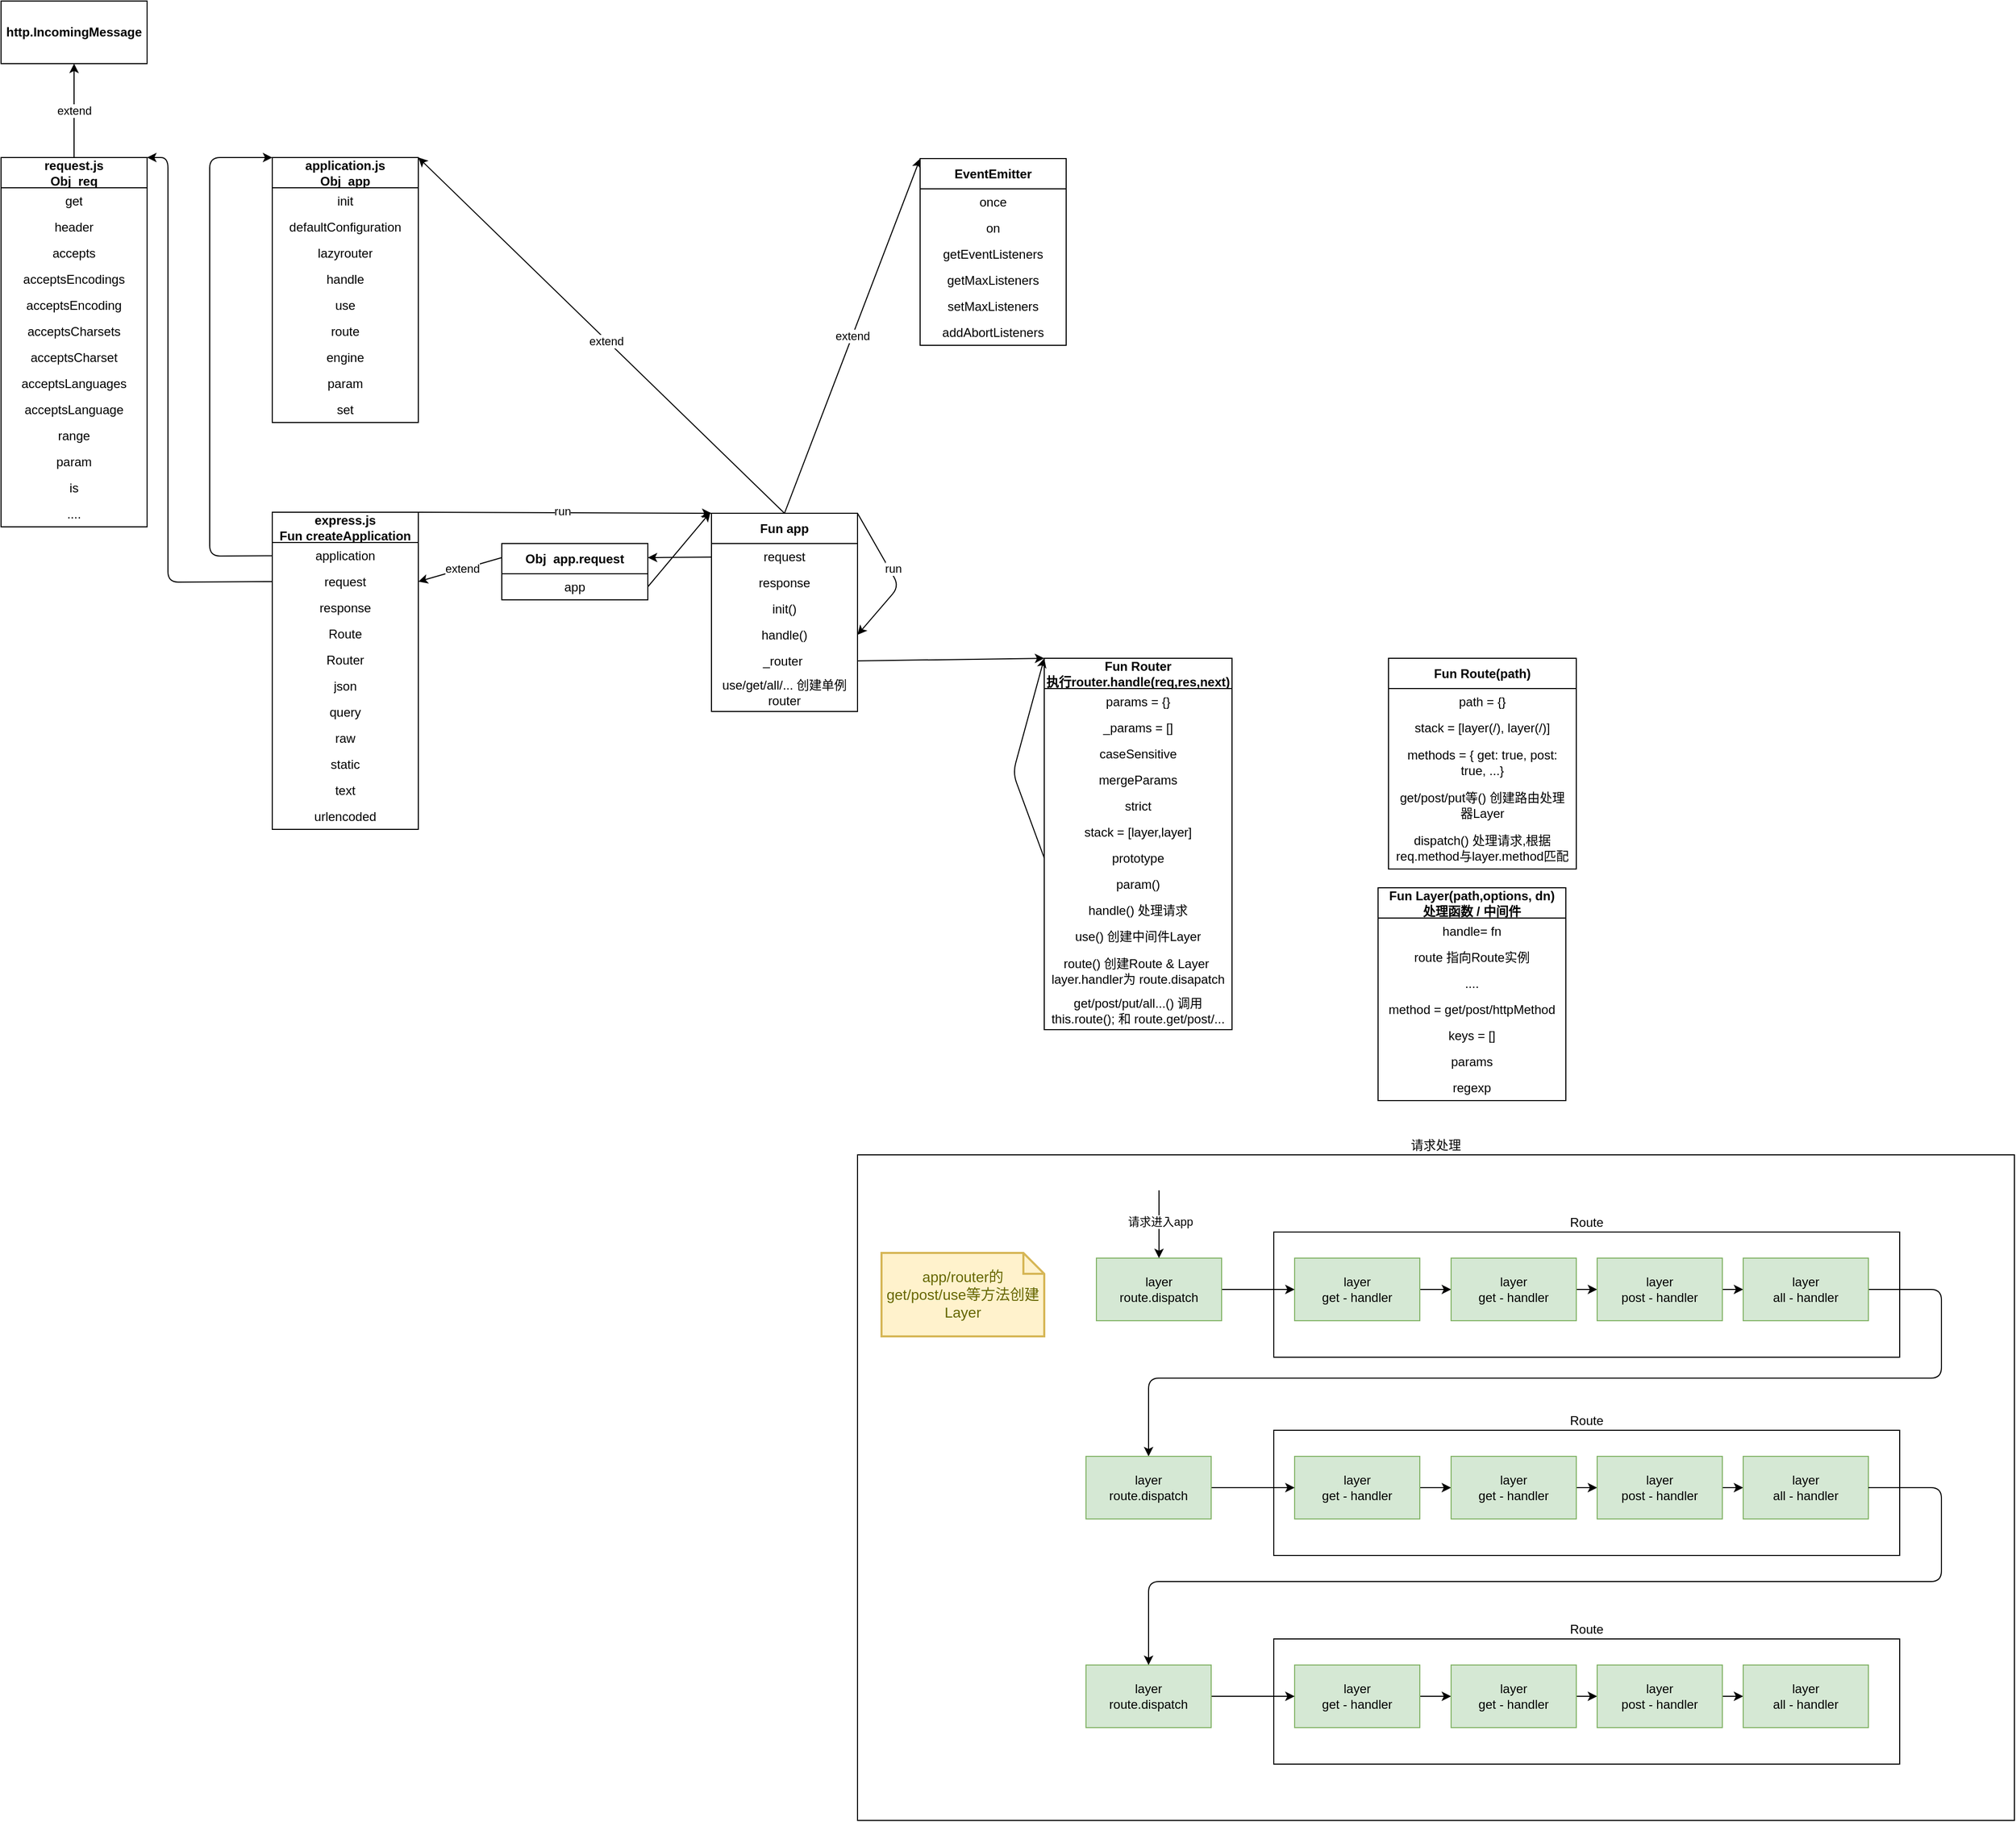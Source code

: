 <mxfile>
    <diagram id="khGZkgccO-NBivH-ns-C" name="第 1 页">
        <mxGraphModel dx="1758" dy="1993" grid="1" gridSize="10" guides="1" tooltips="1" connect="1" arrows="1" fold="1" page="1" pageScale="1" pageWidth="827" pageHeight="1169" math="0" shadow="0">
            <root>
                <mxCell id="0"/>
                <mxCell id="1" parent="0"/>
                <mxCell id="122" value="请求处理" style="rounded=0;whiteSpace=wrap;html=1;fontStyle=0;movable=0;resizable=0;rotatable=0;deletable=0;editable=0;locked=1;connectable=0;labelPosition=center;verticalLabelPosition=top;align=center;verticalAlign=bottom;" vertex="1" parent="1">
                    <mxGeometry x="861" y="666" width="1109" height="638" as="geometry"/>
                </mxCell>
                <mxCell id="2" value="&lt;div&gt;express.js&lt;/div&gt;Fun createApplication" style="swimlane;fontStyle=1;align=center;verticalAlign=middle;childLayout=stackLayout;horizontal=1;startSize=29;horizontalStack=0;resizeParent=1;resizeParentMax=0;resizeLast=0;collapsible=0;marginBottom=0;html=1;whiteSpace=wrap;" parent="1" vertex="1">
                    <mxGeometry x="300" y="50" width="140" height="304" as="geometry"/>
                </mxCell>
                <mxCell id="3" value="application" style="text;html=1;strokeColor=none;fillColor=none;align=center;verticalAlign=middle;spacingLeft=4;spacingRight=4;overflow=hidden;rotatable=0;points=[[0,0.5],[1,0.5]];portConstraint=eastwest;whiteSpace=wrap;" parent="2" vertex="1">
                    <mxGeometry y="29" width="140" height="25" as="geometry"/>
                </mxCell>
                <mxCell id="4" value="request" style="text;html=1;strokeColor=none;fillColor=none;align=center;verticalAlign=middle;spacingLeft=4;spacingRight=4;overflow=hidden;rotatable=0;points=[[0,0.5],[1,0.5]];portConstraint=eastwest;whiteSpace=wrap;labelPosition=center;verticalLabelPosition=middle;" parent="2" vertex="1">
                    <mxGeometry y="54" width="140" height="25" as="geometry"/>
                </mxCell>
                <mxCell id="5" value="response" style="text;html=1;strokeColor=none;fillColor=none;align=center;verticalAlign=middle;spacingLeft=4;spacingRight=4;overflow=hidden;rotatable=0;points=[[0,0.5],[1,0.5]];portConstraint=eastwest;whiteSpace=wrap;" parent="2" vertex="1">
                    <mxGeometry y="79" width="140" height="25" as="geometry"/>
                </mxCell>
                <mxCell id="6" value="Route" style="text;html=1;strokeColor=none;fillColor=none;align=center;verticalAlign=middle;spacingLeft=4;spacingRight=4;overflow=hidden;rotatable=0;points=[[0,0.5],[1,0.5]];portConstraint=eastwest;whiteSpace=wrap;" parent="2" vertex="1">
                    <mxGeometry y="104" width="140" height="25" as="geometry"/>
                </mxCell>
                <mxCell id="7" value="Router" style="text;html=1;strokeColor=none;fillColor=none;align=center;verticalAlign=middle;spacingLeft=4;spacingRight=4;overflow=hidden;rotatable=0;points=[[0,0.5],[1,0.5]];portConstraint=eastwest;whiteSpace=wrap;" parent="2" vertex="1">
                    <mxGeometry y="129" width="140" height="25" as="geometry"/>
                </mxCell>
                <mxCell id="8" value="json" style="text;html=1;strokeColor=none;fillColor=none;align=center;verticalAlign=middle;spacingLeft=4;spacingRight=4;overflow=hidden;rotatable=0;points=[[0,0.5],[1,0.5]];portConstraint=eastwest;whiteSpace=wrap;" parent="2" vertex="1">
                    <mxGeometry y="154" width="140" height="25" as="geometry"/>
                </mxCell>
                <mxCell id="9" value="query" style="text;html=1;strokeColor=none;fillColor=none;align=center;verticalAlign=middle;spacingLeft=4;spacingRight=4;overflow=hidden;rotatable=0;points=[[0,0.5],[1,0.5]];portConstraint=eastwest;whiteSpace=wrap;" parent="2" vertex="1">
                    <mxGeometry y="179" width="140" height="25" as="geometry"/>
                </mxCell>
                <mxCell id="10" value="raw" style="text;html=1;strokeColor=none;fillColor=none;align=center;verticalAlign=middle;spacingLeft=4;spacingRight=4;overflow=hidden;rotatable=0;points=[[0,0.5],[1,0.5]];portConstraint=eastwest;whiteSpace=wrap;" parent="2" vertex="1">
                    <mxGeometry y="204" width="140" height="25" as="geometry"/>
                </mxCell>
                <mxCell id="11" value="static" style="text;html=1;strokeColor=none;fillColor=none;align=center;verticalAlign=middle;spacingLeft=4;spacingRight=4;overflow=hidden;rotatable=0;points=[[0,0.5],[1,0.5]];portConstraint=eastwest;whiteSpace=wrap;" parent="2" vertex="1">
                    <mxGeometry y="229" width="140" height="25" as="geometry"/>
                </mxCell>
                <mxCell id="12" value="text" style="text;html=1;strokeColor=none;fillColor=none;align=center;verticalAlign=middle;spacingLeft=4;spacingRight=4;overflow=hidden;rotatable=0;points=[[0,0.5],[1,0.5]];portConstraint=eastwest;whiteSpace=wrap;" parent="2" vertex="1">
                    <mxGeometry y="254" width="140" height="25" as="geometry"/>
                </mxCell>
                <mxCell id="13" value="urlencoded" style="text;html=1;strokeColor=none;fillColor=none;align=center;verticalAlign=middle;spacingLeft=4;spacingRight=4;overflow=hidden;rotatable=0;points=[[0,0.5],[1,0.5]];portConstraint=eastwest;whiteSpace=wrap;" parent="2" vertex="1">
                    <mxGeometry y="279" width="140" height="25" as="geometry"/>
                </mxCell>
                <mxCell id="14" value="application.js&lt;div&gt;Obj&amp;nbsp; app&lt;/div&gt;" style="swimlane;fontStyle=1;align=center;verticalAlign=middle;childLayout=stackLayout;horizontal=1;startSize=29;horizontalStack=0;resizeParent=1;resizeParentMax=0;resizeLast=0;collapsible=0;marginBottom=0;html=1;whiteSpace=wrap;" parent="1" vertex="1">
                    <mxGeometry x="300" y="-290" width="140" height="254" as="geometry"/>
                </mxCell>
                <mxCell id="15" value="init" style="text;html=1;strokeColor=none;fillColor=none;align=center;verticalAlign=middle;spacingLeft=4;spacingRight=4;overflow=hidden;rotatable=0;points=[[0,0.5],[1,0.5]];portConstraint=eastwest;whiteSpace=wrap;" parent="14" vertex="1">
                    <mxGeometry y="29" width="140" height="25" as="geometry"/>
                </mxCell>
                <mxCell id="16" value="defaultConfiguration" style="text;html=1;strokeColor=none;fillColor=none;align=center;verticalAlign=middle;spacingLeft=4;spacingRight=4;overflow=hidden;rotatable=0;points=[[0,0.5],[1,0.5]];portConstraint=eastwest;whiteSpace=wrap;labelPosition=center;verticalLabelPosition=middle;" parent="14" vertex="1">
                    <mxGeometry y="54" width="140" height="25" as="geometry"/>
                </mxCell>
                <mxCell id="17" value="lazyrouter" style="text;html=1;strokeColor=none;fillColor=none;align=center;verticalAlign=middle;spacingLeft=4;spacingRight=4;overflow=hidden;rotatable=0;points=[[0,0.5],[1,0.5]];portConstraint=eastwest;whiteSpace=wrap;labelPosition=center;verticalLabelPosition=middle;" parent="14" vertex="1">
                    <mxGeometry y="79" width="140" height="25" as="geometry"/>
                </mxCell>
                <mxCell id="18" value="handle" style="text;html=1;strokeColor=none;fillColor=none;align=center;verticalAlign=middle;spacingLeft=4;spacingRight=4;overflow=hidden;rotatable=0;points=[[0,0.5],[1,0.5]];portConstraint=eastwest;whiteSpace=wrap;labelPosition=center;verticalLabelPosition=middle;" parent="14" vertex="1">
                    <mxGeometry y="104" width="140" height="25" as="geometry"/>
                </mxCell>
                <mxCell id="19" value="use" style="text;html=1;strokeColor=none;fillColor=none;align=center;verticalAlign=middle;spacingLeft=4;spacingRight=4;overflow=hidden;rotatable=0;points=[[0,0.5],[1,0.5]];portConstraint=eastwest;whiteSpace=wrap;labelPosition=center;verticalLabelPosition=middle;" parent="14" vertex="1">
                    <mxGeometry y="129" width="140" height="25" as="geometry"/>
                </mxCell>
                <mxCell id="20" value="route" style="text;html=1;strokeColor=none;fillColor=none;align=center;verticalAlign=middle;spacingLeft=4;spacingRight=4;overflow=hidden;rotatable=0;points=[[0,0.5],[1,0.5]];portConstraint=eastwest;whiteSpace=wrap;labelPosition=center;verticalLabelPosition=middle;" parent="14" vertex="1">
                    <mxGeometry y="154" width="140" height="25" as="geometry"/>
                </mxCell>
                <mxCell id="21" value="engine" style="text;html=1;strokeColor=none;fillColor=none;align=center;verticalAlign=middle;spacingLeft=4;spacingRight=4;overflow=hidden;rotatable=0;points=[[0,0.5],[1,0.5]];portConstraint=eastwest;whiteSpace=wrap;labelPosition=center;verticalLabelPosition=middle;" parent="14" vertex="1">
                    <mxGeometry y="179" width="140" height="25" as="geometry"/>
                </mxCell>
                <mxCell id="22" value="param" style="text;html=1;strokeColor=none;fillColor=none;align=center;verticalAlign=middle;spacingLeft=4;spacingRight=4;overflow=hidden;rotatable=0;points=[[0,0.5],[1,0.5]];portConstraint=eastwest;whiteSpace=wrap;labelPosition=center;verticalLabelPosition=middle;" parent="14" vertex="1">
                    <mxGeometry y="204" width="140" height="25" as="geometry"/>
                </mxCell>
                <mxCell id="23" value="set" style="text;html=1;strokeColor=none;fillColor=none;align=center;verticalAlign=middle;spacingLeft=4;spacingRight=4;overflow=hidden;rotatable=0;points=[[0,0.5],[1,0.5]];portConstraint=eastwest;whiteSpace=wrap;labelPosition=center;verticalLabelPosition=middle;" parent="14" vertex="1">
                    <mxGeometry y="229" width="140" height="25" as="geometry"/>
                </mxCell>
                <mxCell id="24" style="edgeStyle=none;html=1;entryX=0;entryY=0;entryDx=0;entryDy=0;" parent="1" source="3" target="14" edge="1">
                    <mxGeometry relative="1" as="geometry">
                        <mxPoint x="230" y="-160" as="targetPoint"/>
                        <Array as="points">
                            <mxPoint x="240" y="92"/>
                            <mxPoint x="240" y="-290"/>
                        </Array>
                    </mxGeometry>
                </mxCell>
                <mxCell id="25" style="edgeStyle=none;html=1;entryX=1;entryY=0;entryDx=0;entryDy=0;exitX=0.5;exitY=0;exitDx=0;exitDy=0;" parent="1" source="29" target="14" edge="1">
                    <mxGeometry relative="1" as="geometry">
                        <mxPoint x="520" y="-140" as="targetPoint"/>
                    </mxGeometry>
                </mxCell>
                <mxCell id="26" value="extend" style="edgeLabel;html=1;align=center;verticalAlign=middle;resizable=0;points=[];" parent="25" vertex="1" connectable="0">
                    <mxGeometry x="-0.028" y="1" relative="1" as="geometry">
                        <mxPoint as="offset"/>
                    </mxGeometry>
                </mxCell>
                <mxCell id="27" style="edgeStyle=none;html=1;entryX=0;entryY=0;entryDx=0;entryDy=0;exitX=0.5;exitY=0;exitDx=0;exitDy=0;" parent="1" source="29" target="40" edge="1">
                    <mxGeometry relative="1" as="geometry">
                        <mxPoint x="841" y="-189" as="targetPoint"/>
                    </mxGeometry>
                </mxCell>
                <mxCell id="28" value="extend" style="edgeLabel;html=1;align=center;verticalAlign=middle;resizable=0;points=[];" parent="27" vertex="1" connectable="0">
                    <mxGeometry relative="1" as="geometry">
                        <mxPoint as="offset"/>
                    </mxGeometry>
                </mxCell>
                <mxCell id="29" value="Fun app" style="swimlane;fontStyle=1;align=center;verticalAlign=middle;childLayout=stackLayout;horizontal=1;startSize=29;horizontalStack=0;resizeParent=1;resizeParentMax=0;resizeLast=0;collapsible=0;marginBottom=0;html=1;whiteSpace=wrap;" parent="1" vertex="1">
                    <mxGeometry x="721" y="51" width="140" height="190" as="geometry"/>
                </mxCell>
                <mxCell id="30" value="request" style="text;html=1;strokeColor=none;fillColor=none;align=center;verticalAlign=middle;spacingLeft=4;spacingRight=4;overflow=hidden;rotatable=0;points=[[0,0.5],[1,0.5]];portConstraint=eastwest;whiteSpace=wrap;" parent="29" vertex="1">
                    <mxGeometry y="29" width="140" height="25" as="geometry"/>
                </mxCell>
                <mxCell id="31" value="response" style="text;html=1;strokeColor=none;fillColor=none;align=center;verticalAlign=middle;spacingLeft=4;spacingRight=4;overflow=hidden;rotatable=0;points=[[0,0.5],[1,0.5]];portConstraint=eastwest;whiteSpace=wrap;" parent="29" vertex="1">
                    <mxGeometry y="54" width="140" height="25" as="geometry"/>
                </mxCell>
                <mxCell id="32" value="init()" style="text;html=1;strokeColor=none;fillColor=none;align=center;verticalAlign=middle;spacingLeft=4;spacingRight=4;overflow=hidden;rotatable=0;points=[[0,0.5],[1,0.5]];portConstraint=eastwest;whiteSpace=wrap;" parent="29" vertex="1">
                    <mxGeometry y="79" width="140" height="25" as="geometry"/>
                </mxCell>
                <mxCell id="33" value="handle()" style="text;html=1;strokeColor=none;fillColor=none;align=center;verticalAlign=middle;spacingLeft=4;spacingRight=4;overflow=hidden;rotatable=0;points=[[0,0.5],[1,0.5]];portConstraint=eastwest;whiteSpace=wrap;" parent="29" vertex="1">
                    <mxGeometry y="104" width="140" height="25" as="geometry"/>
                </mxCell>
                <mxCell id="34" style="edgeStyle=none;html=1;exitX=1;exitY=0;exitDx=0;exitDy=0;entryX=1;entryY=0.5;entryDx=0;entryDy=0;" parent="29" source="29" target="33" edge="1">
                    <mxGeometry relative="1" as="geometry">
                        <mxPoint x="210" y="100" as="targetPoint"/>
                        <Array as="points">
                            <mxPoint x="180" y="70"/>
                        </Array>
                    </mxGeometry>
                </mxCell>
                <mxCell id="35" value="run" style="edgeLabel;html=1;align=center;verticalAlign=middle;resizable=0;points=[];" parent="34" vertex="1" connectable="0">
                    <mxGeometry x="-0.109" y="3" relative="1" as="geometry">
                        <mxPoint as="offset"/>
                    </mxGeometry>
                </mxCell>
                <mxCell id="36" value="_router&amp;nbsp;" style="text;html=1;strokeColor=none;fillColor=none;align=center;verticalAlign=middle;spacingLeft=4;spacingRight=4;overflow=hidden;rotatable=0;points=[[0,0.5],[1,0.5]];portConstraint=eastwest;whiteSpace=wrap;" parent="29" vertex="1">
                    <mxGeometry y="129" width="140" height="25" as="geometry"/>
                </mxCell>
                <mxCell id="37" value="use/get/all/... 创建单例router" style="text;html=1;strokeColor=none;fillColor=none;align=center;verticalAlign=middle;spacingLeft=4;spacingRight=4;overflow=hidden;rotatable=0;points=[[0,0.5],[1,0.5]];portConstraint=eastwest;whiteSpace=wrap;" parent="29" vertex="1">
                    <mxGeometry y="154" width="140" height="36" as="geometry"/>
                </mxCell>
                <mxCell id="38" style="edgeStyle=none;html=1;exitX=1;exitY=0;exitDx=0;exitDy=0;entryX=0;entryY=0;entryDx=0;entryDy=0;" parent="1" source="2" target="29" edge="1">
                    <mxGeometry relative="1" as="geometry">
                        <mxPoint x="560" y="50" as="targetPoint"/>
                    </mxGeometry>
                </mxCell>
                <mxCell id="39" value="run" style="edgeLabel;html=1;align=center;verticalAlign=middle;resizable=0;points=[];" parent="38" vertex="1" connectable="0">
                    <mxGeometry x="-0.017" y="2" relative="1" as="geometry">
                        <mxPoint as="offset"/>
                    </mxGeometry>
                </mxCell>
                <mxCell id="40" value="EventEmitter" style="swimlane;fontStyle=1;align=center;verticalAlign=middle;childLayout=stackLayout;horizontal=1;startSize=29;horizontalStack=0;resizeParent=1;resizeParentMax=0;resizeLast=0;collapsible=0;marginBottom=0;html=1;whiteSpace=wrap;" parent="1" vertex="1">
                    <mxGeometry x="921" y="-289" width="140" height="179" as="geometry"/>
                </mxCell>
                <mxCell id="41" value="once" style="text;html=1;strokeColor=none;fillColor=none;align=center;verticalAlign=middle;spacingLeft=4;spacingRight=4;overflow=hidden;rotatable=0;points=[[0,0.5],[1,0.5]];portConstraint=eastwest;whiteSpace=wrap;" parent="40" vertex="1">
                    <mxGeometry y="29" width="140" height="25" as="geometry"/>
                </mxCell>
                <mxCell id="42" value="on" style="text;html=1;strokeColor=none;fillColor=none;align=center;verticalAlign=middle;spacingLeft=4;spacingRight=4;overflow=hidden;rotatable=0;points=[[0,0.5],[1,0.5]];portConstraint=eastwest;whiteSpace=wrap;labelPosition=center;verticalLabelPosition=middle;" parent="40" vertex="1">
                    <mxGeometry y="54" width="140" height="25" as="geometry"/>
                </mxCell>
                <mxCell id="43" value="getEventListeners" style="text;html=1;strokeColor=none;fillColor=none;align=center;verticalAlign=middle;spacingLeft=4;spacingRight=4;overflow=hidden;rotatable=0;points=[[0,0.5],[1,0.5]];portConstraint=eastwest;whiteSpace=wrap;labelPosition=center;verticalLabelPosition=middle;" parent="40" vertex="1">
                    <mxGeometry y="79" width="140" height="25" as="geometry"/>
                </mxCell>
                <mxCell id="44" value="getMaxListeners" style="text;html=1;strokeColor=none;fillColor=none;align=center;verticalAlign=middle;spacingLeft=4;spacingRight=4;overflow=hidden;rotatable=0;points=[[0,0.5],[1,0.5]];portConstraint=eastwest;whiteSpace=wrap;labelPosition=center;verticalLabelPosition=middle;" parent="40" vertex="1">
                    <mxGeometry y="104" width="140" height="25" as="geometry"/>
                </mxCell>
                <mxCell id="45" value="setMaxListeners" style="text;html=1;strokeColor=none;fillColor=none;align=center;verticalAlign=middle;spacingLeft=4;spacingRight=4;overflow=hidden;rotatable=0;points=[[0,0.5],[1,0.5]];portConstraint=eastwest;whiteSpace=wrap;labelPosition=center;verticalLabelPosition=middle;" parent="40" vertex="1">
                    <mxGeometry y="129" width="140" height="25" as="geometry"/>
                </mxCell>
                <mxCell id="46" value="addAbortListeners" style="text;html=1;strokeColor=none;fillColor=none;align=center;verticalAlign=middle;spacingLeft=4;spacingRight=4;overflow=hidden;rotatable=0;points=[[0,0.5],[1,0.5]];portConstraint=eastwest;whiteSpace=wrap;labelPosition=center;verticalLabelPosition=middle;" parent="40" vertex="1">
                    <mxGeometry y="154" width="140" height="25" as="geometry"/>
                </mxCell>
                <mxCell id="47" value="extend" style="edgeStyle=none;html=1;" parent="1" source="48" target="62" edge="1">
                    <mxGeometry relative="1" as="geometry"/>
                </mxCell>
                <mxCell id="48" value="request.js&lt;div&gt;Obj&amp;nbsp; req&lt;/div&gt;" style="swimlane;fontStyle=1;align=center;verticalAlign=middle;childLayout=stackLayout;horizontal=1;startSize=29;horizontalStack=0;resizeParent=1;resizeParentMax=0;resizeLast=0;collapsible=0;marginBottom=0;html=1;whiteSpace=wrap;" parent="1" vertex="1">
                    <mxGeometry x="40" y="-290" width="140" height="354" as="geometry"/>
                </mxCell>
                <mxCell id="49" value="get" style="text;html=1;strokeColor=none;fillColor=none;align=center;verticalAlign=middle;spacingLeft=4;spacingRight=4;overflow=hidden;rotatable=0;points=[[0,0.5],[1,0.5]];portConstraint=eastwest;whiteSpace=wrap;" parent="48" vertex="1">
                    <mxGeometry y="29" width="140" height="25" as="geometry"/>
                </mxCell>
                <mxCell id="50" value="header" style="text;html=1;strokeColor=none;fillColor=none;align=center;verticalAlign=middle;spacingLeft=4;spacingRight=4;overflow=hidden;rotatable=0;points=[[0,0.5],[1,0.5]];portConstraint=eastwest;whiteSpace=wrap;labelPosition=center;verticalLabelPosition=middle;" parent="48" vertex="1">
                    <mxGeometry y="54" width="140" height="25" as="geometry"/>
                </mxCell>
                <mxCell id="51" value="accepts" style="text;html=1;strokeColor=none;fillColor=none;align=center;verticalAlign=middle;spacingLeft=4;spacingRight=4;overflow=hidden;rotatable=0;points=[[0,0.5],[1,0.5]];portConstraint=eastwest;whiteSpace=wrap;labelPosition=center;verticalLabelPosition=middle;" parent="48" vertex="1">
                    <mxGeometry y="79" width="140" height="25" as="geometry"/>
                </mxCell>
                <mxCell id="52" value="acceptsEncodings" style="text;html=1;strokeColor=none;fillColor=none;align=center;verticalAlign=middle;spacingLeft=4;spacingRight=4;overflow=hidden;rotatable=0;points=[[0,0.5],[1,0.5]];portConstraint=eastwest;whiteSpace=wrap;labelPosition=center;verticalLabelPosition=middle;" parent="48" vertex="1">
                    <mxGeometry y="104" width="140" height="25" as="geometry"/>
                </mxCell>
                <mxCell id="53" value="&lt;span style=&quot;color: rgb(0, 0, 0);&quot;&gt;acceptsEncoding&lt;/span&gt;" style="text;html=1;strokeColor=none;fillColor=none;align=center;verticalAlign=middle;spacingLeft=4;spacingRight=4;overflow=hidden;rotatable=0;points=[[0,0.5],[1,0.5]];portConstraint=eastwest;whiteSpace=wrap;labelPosition=center;verticalLabelPosition=middle;" parent="48" vertex="1">
                    <mxGeometry y="129" width="140" height="25" as="geometry"/>
                </mxCell>
                <mxCell id="54" value="acceptsCharsets" style="text;html=1;strokeColor=none;fillColor=none;align=center;verticalAlign=middle;spacingLeft=4;spacingRight=4;overflow=hidden;rotatable=0;points=[[0,0.5],[1,0.5]];portConstraint=eastwest;whiteSpace=wrap;labelPosition=center;verticalLabelPosition=middle;" parent="48" vertex="1">
                    <mxGeometry y="154" width="140" height="25" as="geometry"/>
                </mxCell>
                <mxCell id="55" value="acceptsCharset" style="text;html=1;strokeColor=none;fillColor=none;align=center;verticalAlign=middle;spacingLeft=4;spacingRight=4;overflow=hidden;rotatable=0;points=[[0,0.5],[1,0.5]];portConstraint=eastwest;whiteSpace=wrap;labelPosition=center;verticalLabelPosition=middle;" parent="48" vertex="1">
                    <mxGeometry y="179" width="140" height="25" as="geometry"/>
                </mxCell>
                <mxCell id="56" value="acceptsLanguages" style="text;html=1;strokeColor=none;fillColor=none;align=center;verticalAlign=middle;spacingLeft=4;spacingRight=4;overflow=hidden;rotatable=0;points=[[0,0.5],[1,0.5]];portConstraint=eastwest;whiteSpace=wrap;labelPosition=center;verticalLabelPosition=middle;" parent="48" vertex="1">
                    <mxGeometry y="204" width="140" height="25" as="geometry"/>
                </mxCell>
                <mxCell id="57" value="acceptsLanguage" style="text;html=1;strokeColor=none;fillColor=none;align=center;verticalAlign=middle;spacingLeft=4;spacingRight=4;overflow=hidden;rotatable=0;points=[[0,0.5],[1,0.5]];portConstraint=eastwest;whiteSpace=wrap;labelPosition=center;verticalLabelPosition=middle;" parent="48" vertex="1">
                    <mxGeometry y="229" width="140" height="25" as="geometry"/>
                </mxCell>
                <mxCell id="58" value="range" style="text;html=1;strokeColor=none;fillColor=none;align=center;verticalAlign=middle;spacingLeft=4;spacingRight=4;overflow=hidden;rotatable=0;points=[[0,0.5],[1,0.5]];portConstraint=eastwest;whiteSpace=wrap;labelPosition=center;verticalLabelPosition=middle;" parent="48" vertex="1">
                    <mxGeometry y="254" width="140" height="25" as="geometry"/>
                </mxCell>
                <mxCell id="59" value="param" style="text;html=1;strokeColor=none;fillColor=none;align=center;verticalAlign=middle;spacingLeft=4;spacingRight=4;overflow=hidden;rotatable=0;points=[[0,0.5],[1,0.5]];portConstraint=eastwest;whiteSpace=wrap;labelPosition=center;verticalLabelPosition=middle;" parent="48" vertex="1">
                    <mxGeometry y="279" width="140" height="25" as="geometry"/>
                </mxCell>
                <mxCell id="60" value="is" style="text;html=1;strokeColor=none;fillColor=none;align=center;verticalAlign=middle;spacingLeft=4;spacingRight=4;overflow=hidden;rotatable=0;points=[[0,0.5],[1,0.5]];portConstraint=eastwest;whiteSpace=wrap;labelPosition=center;verticalLabelPosition=middle;" parent="48" vertex="1">
                    <mxGeometry y="304" width="140" height="25" as="geometry"/>
                </mxCell>
                <mxCell id="61" value="...." style="text;html=1;strokeColor=none;fillColor=none;align=center;verticalAlign=middle;spacingLeft=4;spacingRight=4;overflow=hidden;rotatable=0;points=[[0,0.5],[1,0.5]];portConstraint=eastwest;whiteSpace=wrap;labelPosition=center;verticalLabelPosition=middle;" parent="48" vertex="1">
                    <mxGeometry y="329" width="140" height="25" as="geometry"/>
                </mxCell>
                <mxCell id="62" value="http.IncomingMessage" style="whiteSpace=wrap;html=1;fontStyle=1;startSize=29;" parent="1" vertex="1">
                    <mxGeometry x="40" y="-440" width="140" height="60" as="geometry"/>
                </mxCell>
                <mxCell id="63" style="edgeStyle=none;html=1;exitX=0;exitY=0.5;exitDx=0;exitDy=0;entryX=1;entryY=0;entryDx=0;entryDy=0;" parent="1" source="4" target="48" edge="1">
                    <mxGeometry relative="1" as="geometry">
                        <mxPoint x="50" y="110" as="targetPoint"/>
                        <Array as="points">
                            <mxPoint x="200" y="117"/>
                            <mxPoint x="200" y="-290"/>
                        </Array>
                    </mxGeometry>
                </mxCell>
                <mxCell id="64" style="edgeStyle=none;html=1;exitX=0;exitY=0.25;exitDx=0;exitDy=0;entryX=1;entryY=0.5;entryDx=0;entryDy=0;" parent="1" source="66" target="4" edge="1">
                    <mxGeometry relative="1" as="geometry"/>
                </mxCell>
                <mxCell id="65" value="extend" style="edgeLabel;html=1;align=center;verticalAlign=middle;resizable=0;points=[];" parent="64" vertex="1" connectable="0">
                    <mxGeometry x="-0.129" y="-1" relative="1" as="geometry">
                        <mxPoint x="-3" y="1" as="offset"/>
                    </mxGeometry>
                </mxCell>
                <mxCell id="66" value="Obj&amp;nbsp; app.request" style="swimlane;fontStyle=1;align=center;verticalAlign=middle;childLayout=stackLayout;horizontal=1;startSize=29;horizontalStack=0;resizeParent=1;resizeParentMax=0;resizeLast=0;collapsible=0;marginBottom=0;html=1;whiteSpace=wrap;" parent="1" vertex="1">
                    <mxGeometry x="520" y="80" width="140" height="54" as="geometry"/>
                </mxCell>
                <mxCell id="67" value="app" style="text;html=1;strokeColor=none;fillColor=none;align=center;verticalAlign=middle;spacingLeft=4;spacingRight=4;overflow=hidden;rotatable=0;points=[[0,0.5],[1,0.5]];portConstraint=eastwest;whiteSpace=wrap;" parent="66" vertex="1">
                    <mxGeometry y="29" width="140" height="25" as="geometry"/>
                </mxCell>
                <mxCell id="68" style="edgeStyle=none;html=1;entryX=1;entryY=0.25;entryDx=0;entryDy=0;" parent="1" source="30" target="66" edge="1">
                    <mxGeometry relative="1" as="geometry"/>
                </mxCell>
                <mxCell id="69" style="edgeStyle=none;html=1;exitX=1;exitY=0.5;exitDx=0;exitDy=0;" parent="1" source="67" edge="1">
                    <mxGeometry relative="1" as="geometry">
                        <mxPoint x="720" y="50" as="targetPoint"/>
                    </mxGeometry>
                </mxCell>
                <mxCell id="70" value="Fun Router&lt;div&gt;执行router.handle(req,res,next)&lt;/div&gt;" style="swimlane;fontStyle=1;align=center;verticalAlign=middle;childLayout=stackLayout;horizontal=1;startSize=29;horizontalStack=0;resizeParent=1;resizeParentMax=0;resizeLast=0;collapsible=0;marginBottom=0;html=1;whiteSpace=wrap;" parent="1" vertex="1">
                    <mxGeometry x="1040" y="190" width="180" height="356" as="geometry"/>
                </mxCell>
                <mxCell id="71" value="params = {}" style="text;html=1;strokeColor=none;fillColor=none;align=center;verticalAlign=middle;spacingLeft=4;spacingRight=4;overflow=hidden;rotatable=0;points=[[0,0.5],[1,0.5]];portConstraint=eastwest;whiteSpace=wrap;" parent="70" vertex="1">
                    <mxGeometry y="29" width="180" height="25" as="geometry"/>
                </mxCell>
                <mxCell id="72" value="_params = []" style="text;html=1;strokeColor=none;fillColor=none;align=center;verticalAlign=middle;spacingLeft=4;spacingRight=4;overflow=hidden;rotatable=0;points=[[0,0.5],[1,0.5]];portConstraint=eastwest;whiteSpace=wrap;labelPosition=center;verticalLabelPosition=middle;" parent="70" vertex="1">
                    <mxGeometry y="54" width="180" height="25" as="geometry"/>
                </mxCell>
                <mxCell id="73" value="caseSensitive" style="text;html=1;strokeColor=none;fillColor=none;align=center;verticalAlign=middle;spacingLeft=4;spacingRight=4;overflow=hidden;rotatable=0;points=[[0,0.5],[1,0.5]];portConstraint=eastwest;whiteSpace=wrap;labelPosition=center;verticalLabelPosition=middle;" parent="70" vertex="1">
                    <mxGeometry y="79" width="180" height="25" as="geometry"/>
                </mxCell>
                <mxCell id="74" value="mergeParams" style="text;html=1;strokeColor=none;fillColor=none;align=center;verticalAlign=middle;spacingLeft=4;spacingRight=4;overflow=hidden;rotatable=0;points=[[0,0.5],[1,0.5]];portConstraint=eastwest;whiteSpace=wrap;labelPosition=center;verticalLabelPosition=middle;" parent="70" vertex="1">
                    <mxGeometry y="104" width="180" height="25" as="geometry"/>
                </mxCell>
                <mxCell id="75" value="strict" style="text;html=1;strokeColor=none;fillColor=none;align=center;verticalAlign=middle;spacingLeft=4;spacingRight=4;overflow=hidden;rotatable=0;points=[[0,0.5],[1,0.5]];portConstraint=eastwest;whiteSpace=wrap;labelPosition=center;verticalLabelPosition=middle;" parent="70" vertex="1">
                    <mxGeometry y="129" width="180" height="25" as="geometry"/>
                </mxCell>
                <mxCell id="76" value="stack = [layer,layer]" style="text;html=1;strokeColor=none;fillColor=none;align=center;verticalAlign=middle;spacingLeft=4;spacingRight=4;overflow=hidden;rotatable=0;points=[[0,0.5],[1,0.5]];portConstraint=eastwest;whiteSpace=wrap;labelPosition=center;verticalLabelPosition=middle;" parent="70" vertex="1">
                    <mxGeometry y="154" width="180" height="25" as="geometry"/>
                </mxCell>
                <mxCell id="77" style="edgeStyle=none;html=1;entryX=0;entryY=0;entryDx=0;entryDy=0;exitX=0;exitY=0.5;exitDx=0;exitDy=0;" parent="70" source="78" target="70" edge="1">
                    <mxGeometry relative="1" as="geometry">
                        <mxPoint x="290" y="191.5" as="targetPoint"/>
                        <Array as="points">
                            <mxPoint x="-30" y="110"/>
                        </Array>
                    </mxGeometry>
                </mxCell>
                <mxCell id="78" value="prototype" style="text;html=1;strokeColor=none;fillColor=none;align=center;verticalAlign=middle;spacingLeft=4;spacingRight=4;overflow=hidden;rotatable=0;points=[[0,0.5],[1,0.5]];portConstraint=eastwest;whiteSpace=wrap;labelPosition=center;verticalLabelPosition=middle;" parent="70" vertex="1">
                    <mxGeometry y="179" width="180" height="25" as="geometry"/>
                </mxCell>
                <mxCell id="79" value="param()" style="text;html=1;strokeColor=none;fillColor=none;align=center;verticalAlign=middle;spacingLeft=4;spacingRight=4;overflow=hidden;rotatable=0;points=[[0,0.5],[1,0.5]];portConstraint=eastwest;whiteSpace=wrap;labelPosition=center;verticalLabelPosition=middle;" parent="70" vertex="1">
                    <mxGeometry y="204" width="180" height="25" as="geometry"/>
                </mxCell>
                <mxCell id="80" value="handle() 处理请求" style="text;html=1;strokeColor=none;fillColor=none;align=center;verticalAlign=middle;spacingLeft=4;spacingRight=4;overflow=hidden;rotatable=0;points=[[0,0.5],[1,0.5]];portConstraint=eastwest;whiteSpace=wrap;labelPosition=center;verticalLabelPosition=middle;" parent="70" vertex="1">
                    <mxGeometry y="229" width="180" height="25" as="geometry"/>
                </mxCell>
                <mxCell id="81" value="use() 创建&lt;span style=&quot;color: rgb(0, 0, 0);&quot;&gt;中间件&lt;/span&gt;Layer" style="text;html=1;strokeColor=none;fillColor=none;align=center;verticalAlign=middle;spacingLeft=4;spacingRight=4;overflow=hidden;rotatable=0;points=[[0,0.5],[1,0.5]];portConstraint=eastwest;whiteSpace=wrap;labelPosition=center;verticalLabelPosition=middle;" parent="70" vertex="1">
                    <mxGeometry y="254" width="180" height="25" as="geometry"/>
                </mxCell>
                <mxCell id="82" value="route() 创建Route &amp;amp; Layer&amp;nbsp;&lt;div&gt;layer.handler为 route.disapatch&lt;/div&gt;" style="text;html=1;strokeColor=none;fillColor=none;align=center;verticalAlign=middle;spacingLeft=4;spacingRight=4;overflow=hidden;rotatable=0;points=[[0,0.5],[1,0.5]];portConstraint=eastwest;whiteSpace=wrap;labelPosition=center;verticalLabelPosition=middle;" parent="70" vertex="1">
                    <mxGeometry y="279" width="180" height="41" as="geometry"/>
                </mxCell>
                <mxCell id="83" value="get/post/put/all...() 调用this.route(); 和 route.get/post/..." style="text;html=1;strokeColor=none;fillColor=none;align=center;verticalAlign=middle;spacingLeft=4;spacingRight=4;overflow=hidden;rotatable=0;points=[[0,0.5],[1,0.5]];portConstraint=eastwest;whiteSpace=wrap;labelPosition=center;verticalLabelPosition=middle;" parent="70" vertex="1">
                    <mxGeometry y="320" width="180" height="36" as="geometry"/>
                </mxCell>
                <mxCell id="84" style="edgeStyle=none;html=1;entryX=0;entryY=0;entryDx=0;entryDy=0;exitX=1;exitY=0.5;exitDx=0;exitDy=0;" parent="1" source="36" target="70" edge="1">
                    <mxGeometry relative="1" as="geometry"/>
                </mxCell>
                <mxCell id="85" value="Fun Route(path)" style="swimlane;fontStyle=1;align=center;verticalAlign=middle;childLayout=stackLayout;horizontal=1;startSize=29;horizontalStack=0;resizeParent=1;resizeParentMax=0;resizeLast=0;collapsible=0;marginBottom=0;html=1;whiteSpace=wrap;" parent="1" vertex="1">
                    <mxGeometry x="1370" y="190" width="180" height="202" as="geometry"/>
                </mxCell>
                <mxCell id="86" value="path = {}" style="text;html=1;strokeColor=none;fillColor=none;align=center;verticalAlign=middle;spacingLeft=4;spacingRight=4;overflow=hidden;rotatable=0;points=[[0,0.5],[1,0.5]];portConstraint=eastwest;whiteSpace=wrap;" parent="85" vertex="1">
                    <mxGeometry y="29" width="180" height="25" as="geometry"/>
                </mxCell>
                <mxCell id="87" value="stack = [layer(/), layer(/)]" style="text;html=1;strokeColor=none;fillColor=none;align=center;verticalAlign=middle;spacingLeft=4;spacingRight=4;overflow=hidden;rotatable=0;points=[[0,0.5],[1,0.5]];portConstraint=eastwest;whiteSpace=wrap;labelPosition=center;verticalLabelPosition=middle;" parent="85" vertex="1">
                    <mxGeometry y="54" width="180" height="25" as="geometry"/>
                </mxCell>
                <mxCell id="88" value="methods = { get: true, post: true, ...}" style="text;html=1;strokeColor=none;fillColor=none;align=center;verticalAlign=middle;spacingLeft=4;spacingRight=4;overflow=hidden;rotatable=0;points=[[0,0.5],[1,0.5]];portConstraint=eastwest;whiteSpace=wrap;labelPosition=center;verticalLabelPosition=middle;" parent="85" vertex="1">
                    <mxGeometry y="79" width="180" height="41" as="geometry"/>
                </mxCell>
                <mxCell id="89" value="get/post/put等() 创建路由处理器Layer" style="text;html=1;strokeColor=none;fillColor=none;align=center;verticalAlign=middle;spacingLeft=4;spacingRight=4;overflow=hidden;rotatable=0;points=[[0,0.5],[1,0.5]];portConstraint=eastwest;whiteSpace=wrap;labelPosition=center;verticalLabelPosition=middle;" parent="85" vertex="1">
                    <mxGeometry y="120" width="180" height="41" as="geometry"/>
                </mxCell>
                <mxCell id="90" value="dispatch() 处理请求,根据req.method与layer.method匹配" style="text;html=1;strokeColor=none;fillColor=none;align=center;verticalAlign=middle;spacingLeft=4;spacingRight=4;overflow=hidden;rotatable=0;points=[[0,0.5],[1,0.5]];portConstraint=eastwest;whiteSpace=wrap;labelPosition=center;verticalLabelPosition=middle;" parent="85" vertex="1">
                    <mxGeometry y="161" width="180" height="41" as="geometry"/>
                </mxCell>
                <mxCell id="91" value="Fun Layer(path,options, dn)&lt;div&gt;处理函数 / 中间件&lt;/div&gt;" style="swimlane;fontStyle=1;align=center;verticalAlign=middle;childLayout=stackLayout;horizontal=1;startSize=29;horizontalStack=0;resizeParent=1;resizeParentMax=0;resizeLast=0;collapsible=0;marginBottom=0;html=1;whiteSpace=wrap;" parent="1" vertex="1">
                    <mxGeometry x="1360" y="410" width="180" height="204" as="geometry"/>
                </mxCell>
                <mxCell id="92" value="handle= fn" style="text;html=1;strokeColor=none;fillColor=none;align=center;verticalAlign=middle;spacingLeft=4;spacingRight=4;overflow=hidden;rotatable=0;points=[[0,0.5],[1,0.5]];portConstraint=eastwest;whiteSpace=wrap;labelPosition=center;verticalLabelPosition=middle;" parent="91" vertex="1">
                    <mxGeometry y="29" width="180" height="25" as="geometry"/>
                </mxCell>
                <mxCell id="93" value="route 指向Route实例" style="text;html=1;strokeColor=none;fillColor=none;align=center;verticalAlign=middle;spacingLeft=4;spacingRight=4;overflow=hidden;rotatable=0;points=[[0,0.5],[1,0.5]];portConstraint=eastwest;whiteSpace=wrap;labelPosition=center;verticalLabelPosition=middle;" parent="91" vertex="1">
                    <mxGeometry y="54" width="180" height="25" as="geometry"/>
                </mxCell>
                <mxCell id="94" value="...." style="text;html=1;strokeColor=none;fillColor=none;align=center;verticalAlign=middle;spacingLeft=4;spacingRight=4;overflow=hidden;rotatable=0;points=[[0,0.5],[1,0.5]];portConstraint=eastwest;whiteSpace=wrap;labelPosition=center;verticalLabelPosition=middle;" parent="91" vertex="1">
                    <mxGeometry y="79" width="180" height="25" as="geometry"/>
                </mxCell>
                <mxCell id="95" value="method = get/post/httpMethod" style="text;html=1;strokeColor=none;fillColor=none;align=center;verticalAlign=middle;spacingLeft=4;spacingRight=4;overflow=hidden;rotatable=0;points=[[0,0.5],[1,0.5]];portConstraint=eastwest;whiteSpace=wrap;labelPosition=center;verticalLabelPosition=middle;" parent="91" vertex="1">
                    <mxGeometry y="104" width="180" height="25" as="geometry"/>
                </mxCell>
                <mxCell id="96" value="keys = []" style="text;html=1;strokeColor=none;fillColor=none;align=center;verticalAlign=middle;spacingLeft=4;spacingRight=4;overflow=hidden;rotatable=0;points=[[0,0.5],[1,0.5]];portConstraint=eastwest;whiteSpace=wrap;labelPosition=center;verticalLabelPosition=middle;" parent="91" vertex="1">
                    <mxGeometry y="129" width="180" height="25" as="geometry"/>
                </mxCell>
                <mxCell id="97" value="params" style="text;html=1;strokeColor=none;fillColor=none;align=center;verticalAlign=middle;spacingLeft=4;spacingRight=4;overflow=hidden;rotatable=0;points=[[0,0.5],[1,0.5]];portConstraint=eastwest;whiteSpace=wrap;labelPosition=center;verticalLabelPosition=middle;" parent="91" vertex="1">
                    <mxGeometry y="154" width="180" height="25" as="geometry"/>
                </mxCell>
                <mxCell id="98" value="regexp" style="text;html=1;strokeColor=none;fillColor=none;align=center;verticalAlign=middle;spacingLeft=4;spacingRight=4;overflow=hidden;rotatable=0;points=[[0,0.5],[1,0.5]];portConstraint=eastwest;whiteSpace=wrap;labelPosition=center;verticalLabelPosition=middle;" parent="91" vertex="1">
                    <mxGeometry y="179" width="180" height="25" as="geometry"/>
                </mxCell>
                <mxCell id="99" value="Route" style="whiteSpace=wrap;html=1;labelPosition=center;verticalLabelPosition=top;align=center;verticalAlign=bottom;" parent="1" vertex="1">
                    <mxGeometry x="1260" y="740" width="600" height="120" as="geometry"/>
                </mxCell>
                <mxCell id="100" value="" style="edgeStyle=none;html=1;" parent="1" source="101" target="103" edge="1">
                    <mxGeometry relative="1" as="geometry"/>
                </mxCell>
                <mxCell id="101" value="layer&lt;div&gt;get - handler&lt;/div&gt;" style="whiteSpace=wrap;html=1;fillColor=#d5e8d4;strokeColor=#82b366;" parent="1" vertex="1">
                    <mxGeometry x="1280" y="765" width="120" height="60" as="geometry"/>
                </mxCell>
                <mxCell id="102" value="" style="edgeStyle=none;html=1;" parent="1" source="103" target="105" edge="1">
                    <mxGeometry relative="1" as="geometry"/>
                </mxCell>
                <mxCell id="103" value="layer&lt;div&gt;get - handler&lt;/div&gt;" style="whiteSpace=wrap;html=1;fillColor=#d5e8d4;strokeColor=#82b366;" parent="1" vertex="1">
                    <mxGeometry x="1430" y="765" width="120" height="60" as="geometry"/>
                </mxCell>
                <mxCell id="104" value="" style="edgeStyle=none;html=1;" parent="1" source="105" target="106" edge="1">
                    <mxGeometry relative="1" as="geometry"/>
                </mxCell>
                <mxCell id="105" value="layer&lt;div&gt;post - handler&lt;/div&gt;" style="whiteSpace=wrap;html=1;fillColor=#d5e8d4;strokeColor=#82b366;" parent="1" vertex="1">
                    <mxGeometry x="1570" y="765" width="120" height="60" as="geometry"/>
                </mxCell>
                <mxCell id="120" style="edgeStyle=none;html=1;entryX=0.5;entryY=0;entryDx=0;entryDy=0;exitX=1;exitY=0.5;exitDx=0;exitDy=0;" parent="1" source="106" target="118" edge="1">
                    <mxGeometry relative="1" as="geometry">
                        <mxPoint x="1310" y="900" as="targetPoint"/>
                        <Array as="points">
                            <mxPoint x="1900" y="795"/>
                            <mxPoint x="1900" y="880"/>
                            <mxPoint x="1140" y="880"/>
                        </Array>
                    </mxGeometry>
                </mxCell>
                <mxCell id="106" value="layer&lt;div&gt;all - handler&lt;/div&gt;" style="whiteSpace=wrap;html=1;fillColor=#d5e8d4;strokeColor=#82b366;" parent="1" vertex="1">
                    <mxGeometry x="1710" y="765" width="120" height="60" as="geometry"/>
                </mxCell>
                <mxCell id="108" value="" style="edgeStyle=none;html=1;" parent="1" source="107" target="101" edge="1">
                    <mxGeometry relative="1" as="geometry"/>
                </mxCell>
                <mxCell id="107" value="layer&lt;div&gt;route.dispatch&lt;/div&gt;" style="whiteSpace=wrap;html=1;fillColor=#d5e8d4;strokeColor=#82b366;" parent="1" vertex="1">
                    <mxGeometry x="1090" y="765" width="120" height="60" as="geometry"/>
                </mxCell>
                <mxCell id="109" value="Route" style="whiteSpace=wrap;html=1;labelPosition=center;verticalLabelPosition=top;align=center;verticalAlign=bottom;glass=0;shadow=0;" parent="1" vertex="1">
                    <mxGeometry x="1260" y="930" width="600" height="120" as="geometry"/>
                </mxCell>
                <mxCell id="110" value="" style="edgeStyle=none;html=1;" parent="1" source="111" target="113" edge="1">
                    <mxGeometry relative="1" as="geometry"/>
                </mxCell>
                <mxCell id="111" value="layer&lt;div&gt;get - handler&lt;/div&gt;" style="whiteSpace=wrap;html=1;fillColor=#d5e8d4;strokeColor=#82b366;" parent="1" vertex="1">
                    <mxGeometry x="1280" y="955" width="120" height="60" as="geometry"/>
                </mxCell>
                <mxCell id="112" value="" style="edgeStyle=none;html=1;" parent="1" source="113" target="115" edge="1">
                    <mxGeometry relative="1" as="geometry"/>
                </mxCell>
                <mxCell id="113" value="layer&lt;div&gt;get - handler&lt;/div&gt;" style="whiteSpace=wrap;html=1;fillColor=#d5e8d4;strokeColor=#82b366;" parent="1" vertex="1">
                    <mxGeometry x="1430" y="955" width="120" height="60" as="geometry"/>
                </mxCell>
                <mxCell id="114" value="" style="edgeStyle=none;html=1;" parent="1" source="115" target="116" edge="1">
                    <mxGeometry relative="1" as="geometry"/>
                </mxCell>
                <mxCell id="115" value="layer&lt;div&gt;post - handler&lt;/div&gt;" style="whiteSpace=wrap;html=1;fillColor=#d5e8d4;strokeColor=#82b366;" parent="1" vertex="1">
                    <mxGeometry x="1570" y="955" width="120" height="60" as="geometry"/>
                </mxCell>
                <mxCell id="116" value="layer&lt;div&gt;all - handler&lt;/div&gt;" style="whiteSpace=wrap;html=1;fillColor=#d5e8d4;strokeColor=#82b366;" parent="1" vertex="1">
                    <mxGeometry x="1710" y="955" width="120" height="60" as="geometry"/>
                </mxCell>
                <mxCell id="117" value="" style="edgeStyle=none;html=1;" parent="1" source="118" target="111" edge="1">
                    <mxGeometry relative="1" as="geometry"/>
                </mxCell>
                <mxCell id="118" value="layer&lt;div&gt;route.dispatch&lt;/div&gt;" style="whiteSpace=wrap;html=1;fillColor=#d5e8d4;strokeColor=#82b366;" parent="1" vertex="1">
                    <mxGeometry x="1080" y="955" width="120" height="60" as="geometry"/>
                </mxCell>
                <mxCell id="121" value="app/router的get/post/use等方法创建Layer" style="shape=note;strokeWidth=2;fontSize=14;size=20;whiteSpace=wrap;html=1;fillColor=#fff2cc;strokeColor=#d6b656;fontColor=#666600;" parent="1" vertex="1">
                    <mxGeometry x="884" y="760" width="156" height="80" as="geometry"/>
                </mxCell>
                <mxCell id="123" value="" style="endArrow=classic;html=1;entryX=0.5;entryY=0;entryDx=0;entryDy=0;" edge="1" parent="1" target="107">
                    <mxGeometry width="50" height="50" relative="1" as="geometry">
                        <mxPoint x="1150" y="700" as="sourcePoint"/>
                        <mxPoint x="1150" y="690" as="targetPoint"/>
                    </mxGeometry>
                </mxCell>
                <mxCell id="124" value="请求进入app" style="edgeLabel;html=1;align=center;verticalAlign=middle;resizable=0;points=[];" vertex="1" connectable="0" parent="123">
                    <mxGeometry x="-0.093" y="1" relative="1" as="geometry">
                        <mxPoint as="offset"/>
                    </mxGeometry>
                </mxCell>
                <mxCell id="125" value="Route" style="whiteSpace=wrap;html=1;labelPosition=center;verticalLabelPosition=top;align=center;verticalAlign=bottom;" vertex="1" parent="1">
                    <mxGeometry x="1260" y="1130" width="600" height="120" as="geometry"/>
                </mxCell>
                <mxCell id="126" value="" style="edgeStyle=none;html=1;" edge="1" parent="1" source="127" target="129">
                    <mxGeometry relative="1" as="geometry"/>
                </mxCell>
                <mxCell id="127" value="layer&lt;div&gt;get - handler&lt;/div&gt;" style="whiteSpace=wrap;html=1;fillColor=#d5e8d4;strokeColor=#82b366;" vertex="1" parent="1">
                    <mxGeometry x="1280" y="1155" width="120" height="60" as="geometry"/>
                </mxCell>
                <mxCell id="128" value="" style="edgeStyle=none;html=1;" edge="1" parent="1" source="129" target="131">
                    <mxGeometry relative="1" as="geometry"/>
                </mxCell>
                <mxCell id="129" value="layer&lt;div&gt;get - handler&lt;/div&gt;" style="whiteSpace=wrap;html=1;fillColor=#d5e8d4;strokeColor=#82b366;" vertex="1" parent="1">
                    <mxGeometry x="1430" y="1155" width="120" height="60" as="geometry"/>
                </mxCell>
                <mxCell id="130" value="" style="edgeStyle=none;html=1;" edge="1" parent="1" source="131" target="132">
                    <mxGeometry relative="1" as="geometry"/>
                </mxCell>
                <mxCell id="131" value="layer&lt;div&gt;post - handler&lt;/div&gt;" style="whiteSpace=wrap;html=1;fillColor=#d5e8d4;strokeColor=#82b366;" vertex="1" parent="1">
                    <mxGeometry x="1570" y="1155" width="120" height="60" as="geometry"/>
                </mxCell>
                <mxCell id="132" value="layer&lt;div&gt;all - handler&lt;/div&gt;" style="whiteSpace=wrap;html=1;fillColor=#d5e8d4;strokeColor=#82b366;" vertex="1" parent="1">
                    <mxGeometry x="1710" y="1155" width="120" height="60" as="geometry"/>
                </mxCell>
                <mxCell id="133" value="" style="edgeStyle=none;html=1;" edge="1" parent="1" source="134" target="127">
                    <mxGeometry relative="1" as="geometry"/>
                </mxCell>
                <mxCell id="134" value="layer&lt;div&gt;route.dispatch&lt;/div&gt;" style="whiteSpace=wrap;html=1;fillColor=#d5e8d4;strokeColor=#82b366;" vertex="1" parent="1">
                    <mxGeometry x="1080" y="1155" width="120" height="60" as="geometry"/>
                </mxCell>
                <mxCell id="135" style="edgeStyle=none;html=1;" edge="1" parent="1" source="116" target="134">
                    <mxGeometry relative="1" as="geometry">
                        <mxPoint x="1140" y="1150" as="targetPoint"/>
                        <Array as="points">
                            <mxPoint x="1900" y="985"/>
                            <mxPoint x="1900" y="1075"/>
                            <mxPoint x="1140" y="1075"/>
                        </Array>
                        <mxPoint x="1830" y="990" as="sourcePoint"/>
                    </mxGeometry>
                </mxCell>
            </root>
        </mxGraphModel>
    </diagram>
</mxfile>